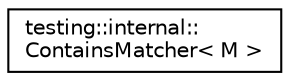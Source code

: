 digraph "Graphical Class Hierarchy"
{
  edge [fontname="Helvetica",fontsize="10",labelfontname="Helvetica",labelfontsize="10"];
  node [fontname="Helvetica",fontsize="10",shape=record];
  rankdir="LR";
  Node1 [label="testing::internal::\lContainsMatcher\< M \>",height=0.2,width=0.4,color="black", fillcolor="white", style="filled",URL="$classtesting_1_1internal_1_1_contains_matcher.html"];
}

